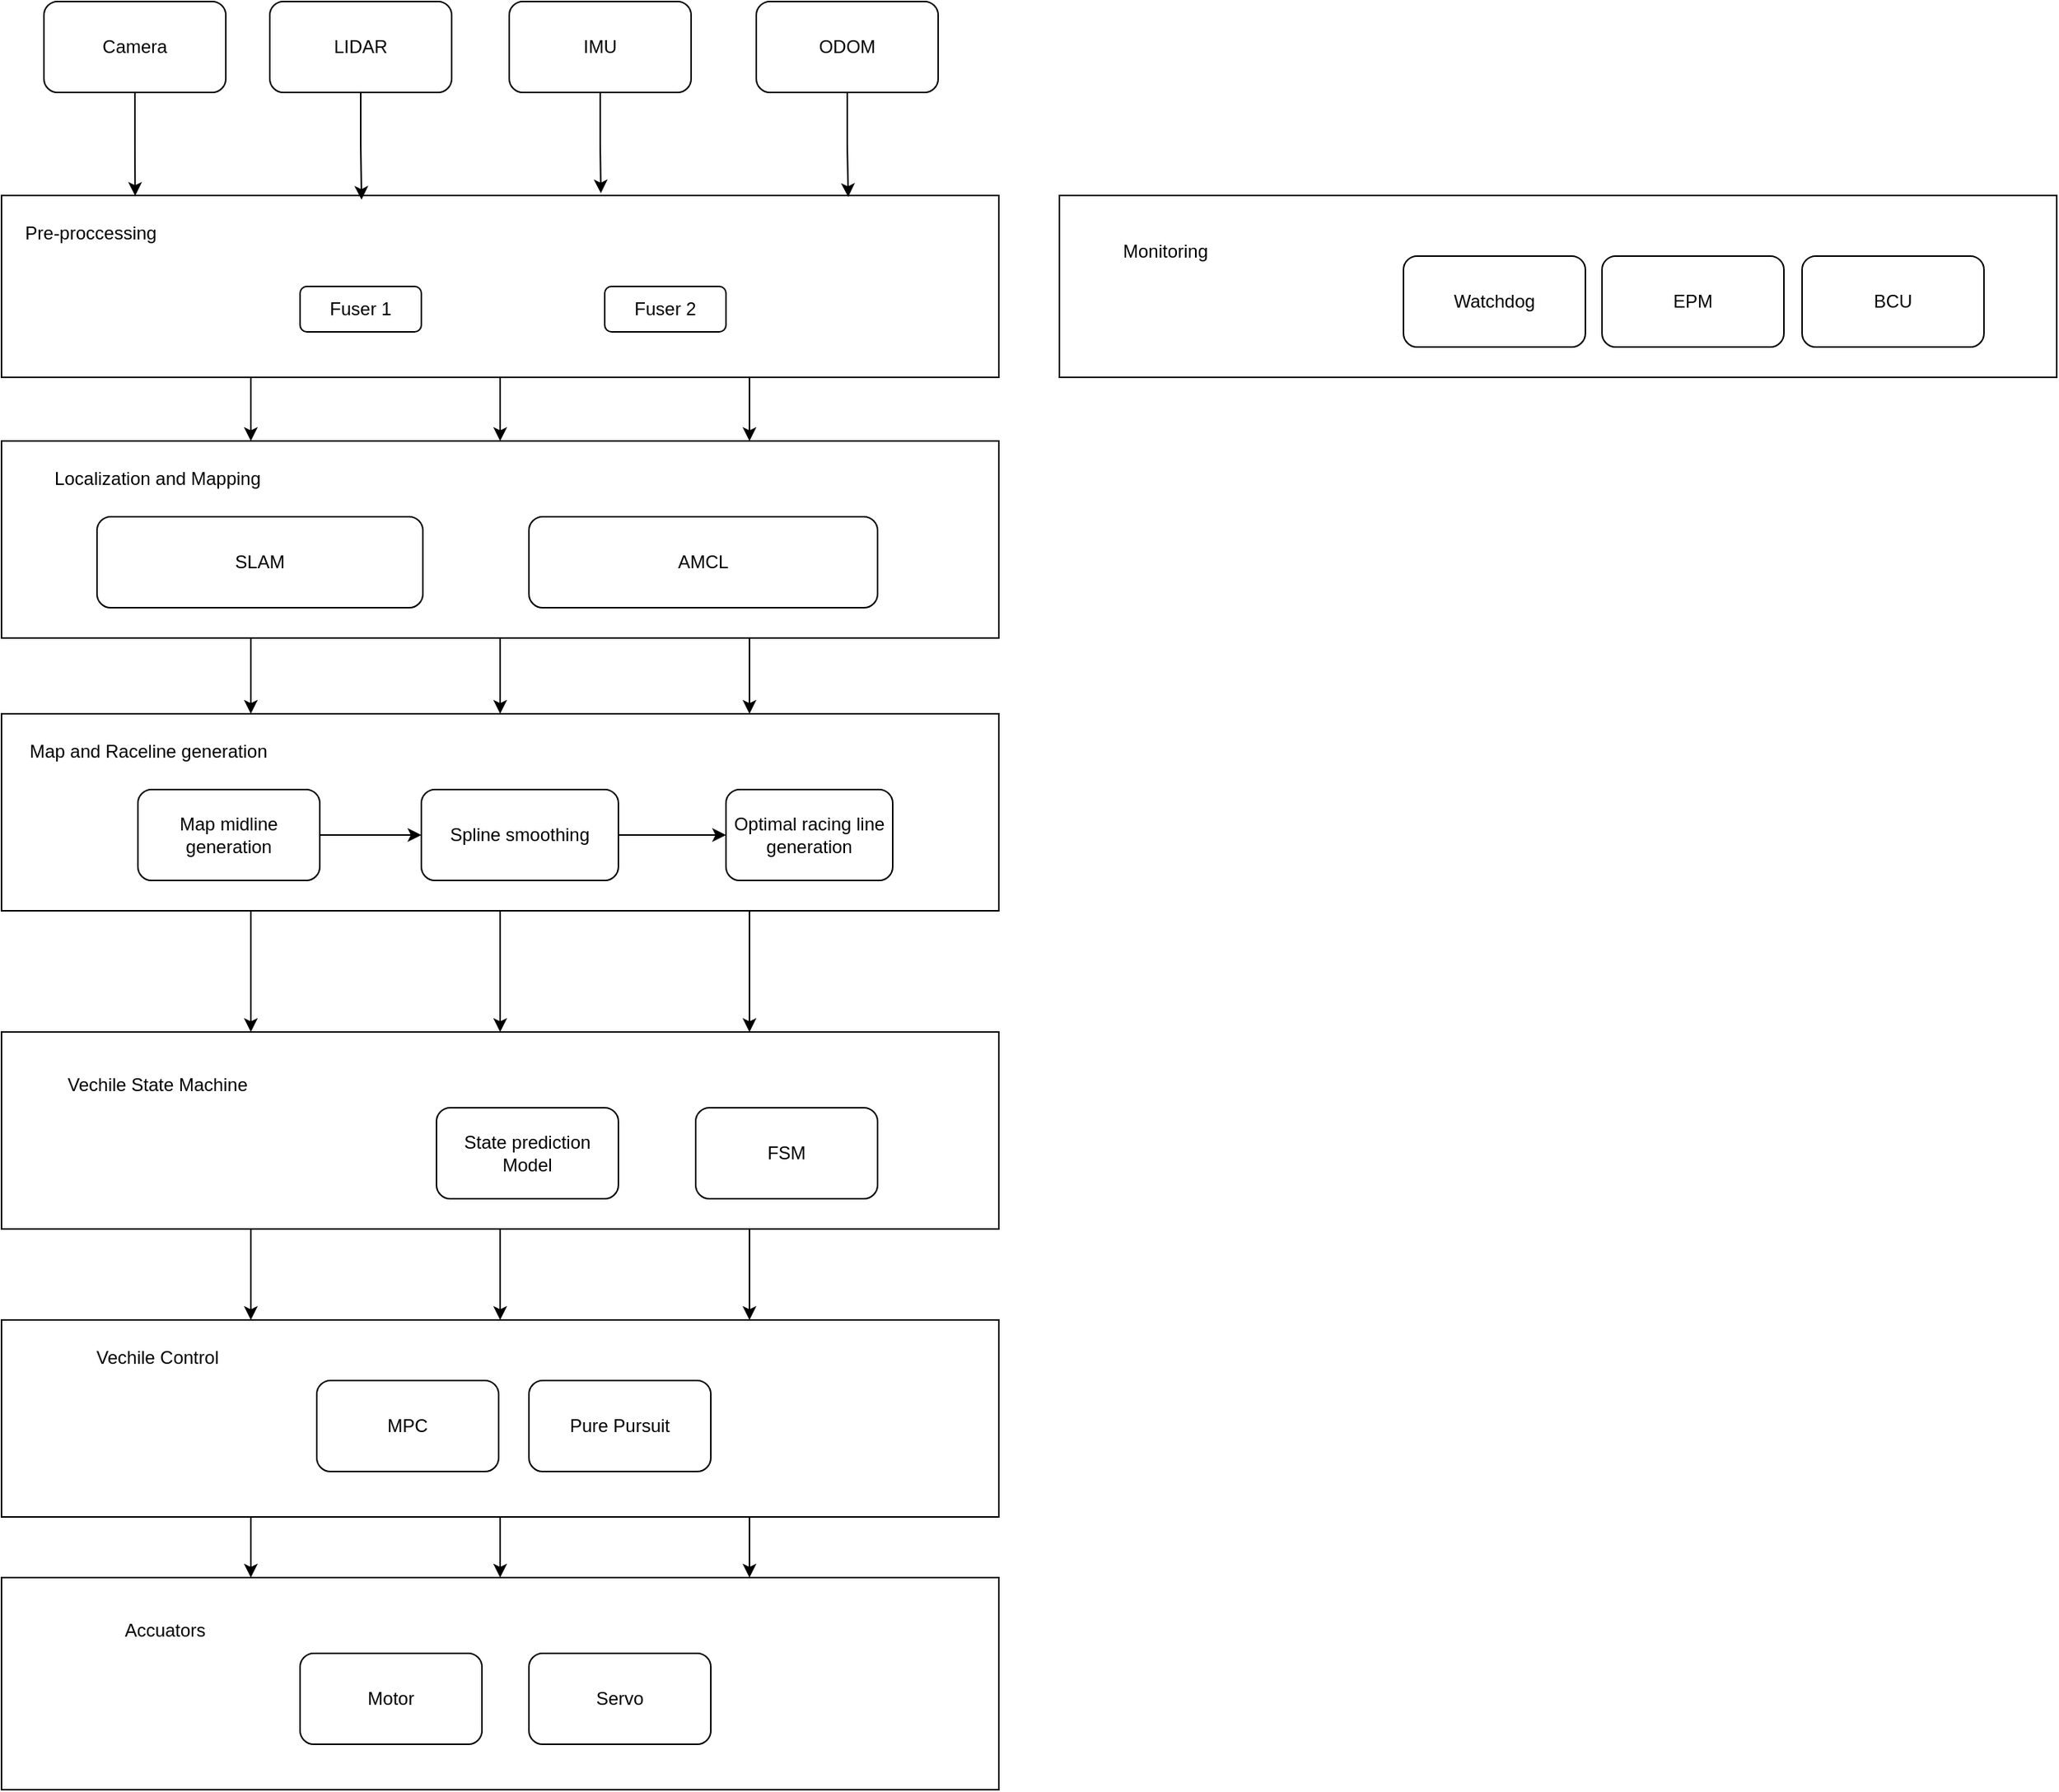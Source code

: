 <mxfile version="28.1.0">
  <diagram name="Page-1" id="lpdvkDeaQj6mhswcbwgS">
    <mxGraphModel dx="1226" dy="1729" grid="1" gridSize="10" guides="1" tooltips="1" connect="1" arrows="1" fold="1" page="1" pageScale="1" pageWidth="850" pageHeight="1100" math="0" shadow="0">
      <root>
        <mxCell id="0" />
        <mxCell id="1" parent="0" />
        <mxCell id="q6LDLmVfUIUNQwf7jNVP-1" style="edgeStyle=orthogonalEdgeStyle;rounded=0;orthogonalLoop=1;jettySize=auto;html=1;exitX=0.25;exitY=1;exitDx=0;exitDy=0;entryX=0.25;entryY=0;entryDx=0;entryDy=0;" edge="1" parent="1" source="q6LDLmVfUIUNQwf7jNVP-4" target="q6LDLmVfUIUNQwf7jNVP-16">
          <mxGeometry relative="1" as="geometry" />
        </mxCell>
        <mxCell id="q6LDLmVfUIUNQwf7jNVP-2" style="edgeStyle=orthogonalEdgeStyle;rounded=0;orthogonalLoop=1;jettySize=auto;html=1;exitX=0.5;exitY=1;exitDx=0;exitDy=0;entryX=0.5;entryY=0;entryDx=0;entryDy=0;" edge="1" parent="1" source="q6LDLmVfUIUNQwf7jNVP-4" target="q6LDLmVfUIUNQwf7jNVP-16">
          <mxGeometry relative="1" as="geometry" />
        </mxCell>
        <mxCell id="q6LDLmVfUIUNQwf7jNVP-3" style="edgeStyle=orthogonalEdgeStyle;rounded=0;orthogonalLoop=1;jettySize=auto;html=1;exitX=0.75;exitY=1;exitDx=0;exitDy=0;entryX=0.75;entryY=0;entryDx=0;entryDy=0;" edge="1" parent="1" source="q6LDLmVfUIUNQwf7jNVP-4" target="q6LDLmVfUIUNQwf7jNVP-16">
          <mxGeometry relative="1" as="geometry" />
        </mxCell>
        <mxCell id="q6LDLmVfUIUNQwf7jNVP-4" value="" style="rounded=0;whiteSpace=wrap;html=1;" vertex="1" parent="1">
          <mxGeometry x="262" y="-242" width="658" height="120" as="geometry" />
        </mxCell>
        <mxCell id="q6LDLmVfUIUNQwf7jNVP-5" value="Pre-proccessing" style="text;strokeColor=none;align=center;fillColor=none;html=1;verticalAlign=middle;whiteSpace=wrap;rounded=0;" vertex="1" parent="1">
          <mxGeometry x="272" y="-232" width="98" height="30" as="geometry" />
        </mxCell>
        <mxCell id="q6LDLmVfUIUNQwf7jNVP-6" value="Camera" style="rounded=1;whiteSpace=wrap;html=1;" vertex="1" parent="1">
          <mxGeometry x="290" y="-370" width="120" height="60" as="geometry" />
        </mxCell>
        <mxCell id="q6LDLmVfUIUNQwf7jNVP-8" value="LIDAR" style="rounded=1;whiteSpace=wrap;html=1;" vertex="1" parent="1">
          <mxGeometry x="439" y="-370" width="120" height="60" as="geometry" />
        </mxCell>
        <mxCell id="q6LDLmVfUIUNQwf7jNVP-10" value="IMU" style="rounded=1;whiteSpace=wrap;html=1;" vertex="1" parent="1">
          <mxGeometry x="597" y="-370" width="120" height="60" as="geometry" />
        </mxCell>
        <mxCell id="q6LDLmVfUIUNQwf7jNVP-11" value="Fuser 1" style="rounded=1;whiteSpace=wrap;html=1;" vertex="1" parent="1">
          <mxGeometry x="459" y="-182" width="80" height="30" as="geometry" />
        </mxCell>
        <mxCell id="q6LDLmVfUIUNQwf7jNVP-12" value="Fuser 2" style="rounded=1;whiteSpace=wrap;html=1;" vertex="1" parent="1">
          <mxGeometry x="660" y="-182" width="80" height="30" as="geometry" />
        </mxCell>
        <mxCell id="q6LDLmVfUIUNQwf7jNVP-13" style="edgeStyle=orthogonalEdgeStyle;rounded=0;orthogonalLoop=1;jettySize=auto;html=1;exitX=0.25;exitY=1;exitDx=0;exitDy=0;entryX=0.25;entryY=0;entryDx=0;entryDy=0;" edge="1" parent="1" source="q6LDLmVfUIUNQwf7jNVP-16" target="q6LDLmVfUIUNQwf7jNVP-29">
          <mxGeometry relative="1" as="geometry" />
        </mxCell>
        <mxCell id="q6LDLmVfUIUNQwf7jNVP-14" value="" style="edgeStyle=orthogonalEdgeStyle;rounded=0;orthogonalLoop=1;jettySize=auto;html=1;" edge="1" parent="1" source="q6LDLmVfUIUNQwf7jNVP-16" target="q6LDLmVfUIUNQwf7jNVP-29">
          <mxGeometry relative="1" as="geometry" />
        </mxCell>
        <mxCell id="q6LDLmVfUIUNQwf7jNVP-15" style="edgeStyle=orthogonalEdgeStyle;rounded=0;orthogonalLoop=1;jettySize=auto;html=1;exitX=0.75;exitY=1;exitDx=0;exitDy=0;entryX=0.75;entryY=0;entryDx=0;entryDy=0;" edge="1" parent="1" source="q6LDLmVfUIUNQwf7jNVP-16" target="q6LDLmVfUIUNQwf7jNVP-29">
          <mxGeometry relative="1" as="geometry" />
        </mxCell>
        <mxCell id="q6LDLmVfUIUNQwf7jNVP-16" value="" style="rounded=0;whiteSpace=wrap;html=1;" vertex="1" parent="1">
          <mxGeometry x="262" y="-80" width="658" height="130" as="geometry" />
        </mxCell>
        <mxCell id="q6LDLmVfUIUNQwf7jNVP-17" value="Localization and Mapping" style="text;strokeColor=none;align=center;fillColor=none;html=1;verticalAlign=middle;whiteSpace=wrap;rounded=0;" vertex="1" parent="1">
          <mxGeometry x="280" y="-70" width="170" height="30" as="geometry" />
        </mxCell>
        <mxCell id="q6LDLmVfUIUNQwf7jNVP-18" style="edgeStyle=orthogonalEdgeStyle;rounded=0;orthogonalLoop=1;jettySize=auto;html=1;entryX=0.134;entryY=0.002;entryDx=0;entryDy=0;entryPerimeter=0;" edge="1" parent="1" source="q6LDLmVfUIUNQwf7jNVP-6" target="q6LDLmVfUIUNQwf7jNVP-4">
          <mxGeometry relative="1" as="geometry" />
        </mxCell>
        <mxCell id="q6LDLmVfUIUNQwf7jNVP-19" style="edgeStyle=orthogonalEdgeStyle;rounded=0;orthogonalLoop=1;jettySize=auto;html=1;entryX=0.361;entryY=0.023;entryDx=0;entryDy=0;entryPerimeter=0;" edge="1" parent="1" source="q6LDLmVfUIUNQwf7jNVP-8" target="q6LDLmVfUIUNQwf7jNVP-4">
          <mxGeometry relative="1" as="geometry" />
        </mxCell>
        <mxCell id="q6LDLmVfUIUNQwf7jNVP-20" style="edgeStyle=orthogonalEdgeStyle;rounded=0;orthogonalLoop=1;jettySize=auto;html=1;entryX=0.601;entryY=-0.012;entryDx=0;entryDy=0;entryPerimeter=0;" edge="1" parent="1" source="q6LDLmVfUIUNQwf7jNVP-10" target="q6LDLmVfUIUNQwf7jNVP-4">
          <mxGeometry relative="1" as="geometry" />
        </mxCell>
        <mxCell id="q6LDLmVfUIUNQwf7jNVP-22" value="ODOM" style="rounded=1;whiteSpace=wrap;html=1;" vertex="1" parent="1">
          <mxGeometry x="760" y="-370" width="120" height="60" as="geometry" />
        </mxCell>
        <mxCell id="q6LDLmVfUIUNQwf7jNVP-23" style="edgeStyle=orthogonalEdgeStyle;rounded=0;orthogonalLoop=1;jettySize=auto;html=1;entryX=0.849;entryY=0.008;entryDx=0;entryDy=0;entryPerimeter=0;" edge="1" parent="1" source="q6LDLmVfUIUNQwf7jNVP-22" target="q6LDLmVfUIUNQwf7jNVP-4">
          <mxGeometry relative="1" as="geometry" />
        </mxCell>
        <mxCell id="q6LDLmVfUIUNQwf7jNVP-24" value="SLAM" style="rounded=1;whiteSpace=wrap;html=1;" vertex="1" parent="1">
          <mxGeometry x="325" y="-30" width="215" height="60" as="geometry" />
        </mxCell>
        <mxCell id="q6LDLmVfUIUNQwf7jNVP-25" value="AMCL" style="rounded=1;whiteSpace=wrap;html=1;" vertex="1" parent="1">
          <mxGeometry x="610" y="-30" width="230" height="60" as="geometry" />
        </mxCell>
        <mxCell id="q6LDLmVfUIUNQwf7jNVP-26" style="edgeStyle=orthogonalEdgeStyle;rounded=0;orthogonalLoop=1;jettySize=auto;html=1;exitX=0.25;exitY=1;exitDx=0;exitDy=0;entryX=0.25;entryY=0;entryDx=0;entryDy=0;" edge="1" parent="1" source="q6LDLmVfUIUNQwf7jNVP-29" target="q6LDLmVfUIUNQwf7jNVP-39">
          <mxGeometry relative="1" as="geometry" />
        </mxCell>
        <mxCell id="q6LDLmVfUIUNQwf7jNVP-27" style="edgeStyle=orthogonalEdgeStyle;rounded=0;orthogonalLoop=1;jettySize=auto;html=1;exitX=0.5;exitY=1;exitDx=0;exitDy=0;entryX=0.5;entryY=0;entryDx=0;entryDy=0;" edge="1" parent="1" source="q6LDLmVfUIUNQwf7jNVP-29" target="q6LDLmVfUIUNQwf7jNVP-39">
          <mxGeometry relative="1" as="geometry" />
        </mxCell>
        <mxCell id="q6LDLmVfUIUNQwf7jNVP-28" style="edgeStyle=orthogonalEdgeStyle;rounded=0;orthogonalLoop=1;jettySize=auto;html=1;exitX=0.75;exitY=1;exitDx=0;exitDy=0;entryX=0.75;entryY=0;entryDx=0;entryDy=0;" edge="1" parent="1" source="q6LDLmVfUIUNQwf7jNVP-29" target="q6LDLmVfUIUNQwf7jNVP-39">
          <mxGeometry relative="1" as="geometry" />
        </mxCell>
        <mxCell id="q6LDLmVfUIUNQwf7jNVP-29" value="" style="rounded=0;whiteSpace=wrap;html=1;" vertex="1" parent="1">
          <mxGeometry x="262" y="100" width="658" height="130" as="geometry" />
        </mxCell>
        <mxCell id="q6LDLmVfUIUNQwf7jNVP-30" value="Map and Raceline generation" style="text;html=1;align=center;verticalAlign=middle;whiteSpace=wrap;rounded=0;" vertex="1" parent="1">
          <mxGeometry x="279" y="110" width="160" height="30" as="geometry" />
        </mxCell>
        <mxCell id="q6LDLmVfUIUNQwf7jNVP-31" style="edgeStyle=orthogonalEdgeStyle;rounded=0;orthogonalLoop=1;jettySize=auto;html=1;exitX=1;exitY=0.5;exitDx=0;exitDy=0;entryX=0;entryY=0.5;entryDx=0;entryDy=0;" edge="1" parent="1" source="q6LDLmVfUIUNQwf7jNVP-32" target="q6LDLmVfUIUNQwf7jNVP-34">
          <mxGeometry relative="1" as="geometry" />
        </mxCell>
        <mxCell id="q6LDLmVfUIUNQwf7jNVP-32" value="Map midline generation" style="rounded=1;whiteSpace=wrap;html=1;" vertex="1" parent="1">
          <mxGeometry x="352" y="150" width="120" height="60" as="geometry" />
        </mxCell>
        <mxCell id="q6LDLmVfUIUNQwf7jNVP-33" value="" style="edgeStyle=orthogonalEdgeStyle;rounded=0;orthogonalLoop=1;jettySize=auto;html=1;" edge="1" parent="1" source="q6LDLmVfUIUNQwf7jNVP-34" target="q6LDLmVfUIUNQwf7jNVP-35">
          <mxGeometry relative="1" as="geometry" />
        </mxCell>
        <mxCell id="q6LDLmVfUIUNQwf7jNVP-34" value="Spline smoothing" style="rounded=1;whiteSpace=wrap;html=1;" vertex="1" parent="1">
          <mxGeometry x="539" y="150" width="130" height="60" as="geometry" />
        </mxCell>
        <mxCell id="q6LDLmVfUIUNQwf7jNVP-35" value="Optimal racing line generation" style="rounded=1;whiteSpace=wrap;html=1;" vertex="1" parent="1">
          <mxGeometry x="740" y="150" width="110" height="60" as="geometry" />
        </mxCell>
        <mxCell id="q6LDLmVfUIUNQwf7jNVP-36" style="edgeStyle=orthogonalEdgeStyle;rounded=0;orthogonalLoop=1;jettySize=auto;html=1;exitX=0.25;exitY=1;exitDx=0;exitDy=0;entryX=0.25;entryY=0;entryDx=0;entryDy=0;" edge="1" parent="1" source="q6LDLmVfUIUNQwf7jNVP-39" target="q6LDLmVfUIUNQwf7jNVP-43">
          <mxGeometry relative="1" as="geometry" />
        </mxCell>
        <mxCell id="q6LDLmVfUIUNQwf7jNVP-37" style="edgeStyle=orthogonalEdgeStyle;rounded=0;orthogonalLoop=1;jettySize=auto;html=1;exitX=0.5;exitY=1;exitDx=0;exitDy=0;entryX=0.5;entryY=0;entryDx=0;entryDy=0;" edge="1" parent="1" source="q6LDLmVfUIUNQwf7jNVP-39" target="q6LDLmVfUIUNQwf7jNVP-43">
          <mxGeometry relative="1" as="geometry" />
        </mxCell>
        <mxCell id="q6LDLmVfUIUNQwf7jNVP-38" style="edgeStyle=orthogonalEdgeStyle;rounded=0;orthogonalLoop=1;jettySize=auto;html=1;exitX=0.75;exitY=1;exitDx=0;exitDy=0;entryX=0.75;entryY=0;entryDx=0;entryDy=0;" edge="1" parent="1" source="q6LDLmVfUIUNQwf7jNVP-39" target="q6LDLmVfUIUNQwf7jNVP-43">
          <mxGeometry relative="1" as="geometry" />
        </mxCell>
        <mxCell id="q6LDLmVfUIUNQwf7jNVP-39" value="" style="rounded=0;whiteSpace=wrap;html=1;" vertex="1" parent="1">
          <mxGeometry x="262" y="310" width="658" height="130" as="geometry" />
        </mxCell>
        <mxCell id="q6LDLmVfUIUNQwf7jNVP-40" value="Vechile State Machine" style="text;html=1;align=center;verticalAlign=middle;whiteSpace=wrap;rounded=0;" vertex="1" parent="1">
          <mxGeometry x="285" y="330" width="160" height="30" as="geometry" />
        </mxCell>
        <mxCell id="q6LDLmVfUIUNQwf7jNVP-41" value="FSM" style="rounded=1;whiteSpace=wrap;html=1;" vertex="1" parent="1">
          <mxGeometry x="720" y="360" width="120" height="60" as="geometry" />
        </mxCell>
        <mxCell id="q6LDLmVfUIUNQwf7jNVP-42" value="&lt;div&gt;State prediction&lt;/div&gt;&lt;div&gt;Model&lt;/div&gt;" style="rounded=1;whiteSpace=wrap;html=1;" vertex="1" parent="1">
          <mxGeometry x="549" y="360" width="120" height="60" as="geometry" />
        </mxCell>
        <mxCell id="q6LDLmVfUIUNQwf7jNVP-59" style="edgeStyle=orthogonalEdgeStyle;rounded=0;orthogonalLoop=1;jettySize=auto;html=1;exitX=0.25;exitY=1;exitDx=0;exitDy=0;entryX=0.25;entryY=0;entryDx=0;entryDy=0;" edge="1" parent="1" source="q6LDLmVfUIUNQwf7jNVP-43" target="q6LDLmVfUIUNQwf7jNVP-54">
          <mxGeometry relative="1" as="geometry" />
        </mxCell>
        <mxCell id="q6LDLmVfUIUNQwf7jNVP-60" value="" style="edgeStyle=orthogonalEdgeStyle;rounded=0;orthogonalLoop=1;jettySize=auto;html=1;" edge="1" parent="1" source="q6LDLmVfUIUNQwf7jNVP-43" target="q6LDLmVfUIUNQwf7jNVP-54">
          <mxGeometry relative="1" as="geometry" />
        </mxCell>
        <mxCell id="q6LDLmVfUIUNQwf7jNVP-61" style="edgeStyle=orthogonalEdgeStyle;rounded=0;orthogonalLoop=1;jettySize=auto;html=1;exitX=0.75;exitY=1;exitDx=0;exitDy=0;entryX=0.75;entryY=0;entryDx=0;entryDy=0;" edge="1" parent="1" source="q6LDLmVfUIUNQwf7jNVP-43" target="q6LDLmVfUIUNQwf7jNVP-54">
          <mxGeometry relative="1" as="geometry" />
        </mxCell>
        <mxCell id="q6LDLmVfUIUNQwf7jNVP-43" value="" style="rounded=0;whiteSpace=wrap;html=1;" vertex="1" parent="1">
          <mxGeometry x="262" y="500" width="658" height="130" as="geometry" />
        </mxCell>
        <mxCell id="q6LDLmVfUIUNQwf7jNVP-44" value="Vechile Control" style="text;html=1;align=center;verticalAlign=middle;whiteSpace=wrap;rounded=0;" vertex="1" parent="1">
          <mxGeometry x="285" y="510" width="160" height="30" as="geometry" />
        </mxCell>
        <mxCell id="q6LDLmVfUIUNQwf7jNVP-45" value="MPC" style="rounded=1;whiteSpace=wrap;html=1;" vertex="1" parent="1">
          <mxGeometry x="470" y="540" width="120" height="60" as="geometry" />
        </mxCell>
        <mxCell id="q6LDLmVfUIUNQwf7jNVP-46" value="Pure Pursuit" style="rounded=1;whiteSpace=wrap;html=1;" vertex="1" parent="1">
          <mxGeometry x="610" y="540" width="120" height="60" as="geometry" />
        </mxCell>
        <mxCell id="q6LDLmVfUIUNQwf7jNVP-47" value="" style="rounded=0;whiteSpace=wrap;html=1;" vertex="1" parent="1">
          <mxGeometry x="960" y="-242" width="658" height="120" as="geometry" />
        </mxCell>
        <mxCell id="q6LDLmVfUIUNQwf7jNVP-48" value="Monitoring" style="text;strokeColor=none;align=center;fillColor=none;html=1;verticalAlign=middle;whiteSpace=wrap;rounded=0;" vertex="1" parent="1">
          <mxGeometry x="990" y="-220" width="80" height="30" as="geometry" />
        </mxCell>
        <mxCell id="q6LDLmVfUIUNQwf7jNVP-50" value="Watchdog" style="rounded=1;whiteSpace=wrap;html=1;" vertex="1" parent="1">
          <mxGeometry x="1187" y="-202" width="120" height="60" as="geometry" />
        </mxCell>
        <mxCell id="q6LDLmVfUIUNQwf7jNVP-51" value="EPM" style="rounded=1;whiteSpace=wrap;html=1;" vertex="1" parent="1">
          <mxGeometry x="1318" y="-202" width="120" height="60" as="geometry" />
        </mxCell>
        <mxCell id="q6LDLmVfUIUNQwf7jNVP-52" value="BCU" style="rounded=1;whiteSpace=wrap;html=1;" vertex="1" parent="1">
          <mxGeometry x="1450" y="-202" width="120" height="60" as="geometry" />
        </mxCell>
        <mxCell id="q6LDLmVfUIUNQwf7jNVP-54" value="" style="rounded=0;whiteSpace=wrap;html=1;" vertex="1" parent="1">
          <mxGeometry x="262" y="670" width="658" height="140" as="geometry" />
        </mxCell>
        <mxCell id="q6LDLmVfUIUNQwf7jNVP-55" value="Accuators" style="text;html=1;align=center;verticalAlign=middle;whiteSpace=wrap;rounded=0;" vertex="1" parent="1">
          <mxGeometry x="290" y="690" width="160" height="30" as="geometry" />
        </mxCell>
        <mxCell id="q6LDLmVfUIUNQwf7jNVP-62" value="Motor" style="rounded=1;whiteSpace=wrap;html=1;" vertex="1" parent="1">
          <mxGeometry x="459" y="720" width="120" height="60" as="geometry" />
        </mxCell>
        <mxCell id="q6LDLmVfUIUNQwf7jNVP-63" value="Servo" style="rounded=1;whiteSpace=wrap;html=1;" vertex="1" parent="1">
          <mxGeometry x="610" y="720" width="120" height="60" as="geometry" />
        </mxCell>
      </root>
    </mxGraphModel>
  </diagram>
</mxfile>
